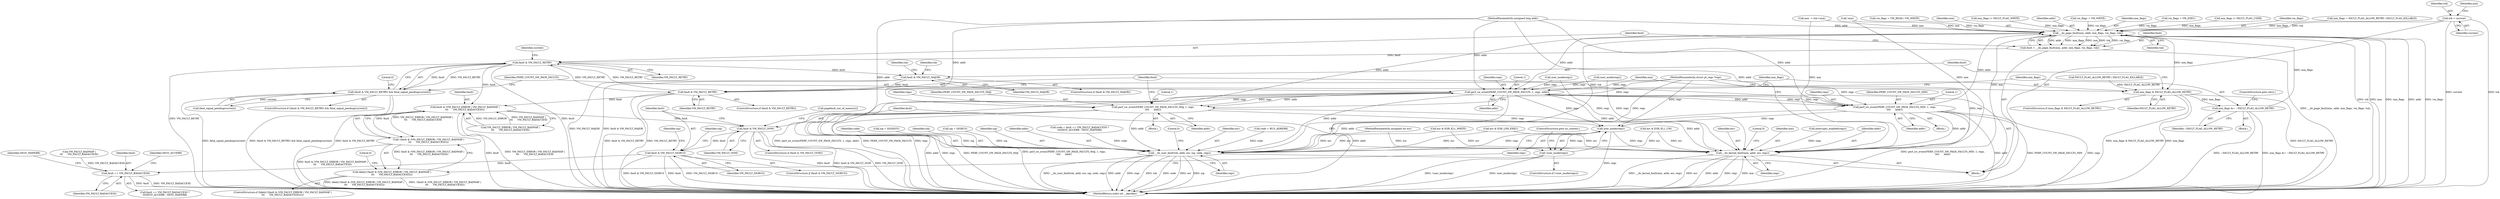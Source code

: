 digraph "0_linux_5a0fdfada3a2aa50d7b947a2e958bf00cbe0d830_0@pointer" {
"1000134" [label="(Call,tsk = current)"];
"1000224" [label="(Call,__do_page_fault(mm, addr, mm_flags, vm_flags, tsk))"];
"1000222" [label="(Call,fault = __do_page_fault(mm, addr, mm_flags, vm_flags, tsk))"];
"1000232" [label="(Call,fault & VM_FAULT_RETRY)"];
"1000231" [label="(Call,(fault & VM_FAULT_RETRY) && fatal_signal_pending(current))"];
"1000250" [label="(Call,fault & VM_FAULT_MAJOR)"];
"1000275" [label="(Call,fault & VM_FAULT_RETRY)"];
"1000291" [label="(Call,fault & (VM_FAULT_ERROR | VM_FAULT_BADMAP |\n\t\t\t      VM_FAULT_BADACCESS))"];
"1000290" [label="(Call,!(fault & (VM_FAULT_ERROR | VM_FAULT_BADMAP |\n\t\t\t      VM_FAULT_BADACCESS)))"];
"1000289" [label="(Call,likely(!(fault & (VM_FAULT_ERROR | VM_FAULT_BADMAP |\n\t\t\t      VM_FAULT_BADACCESS))))"];
"1000306" [label="(Call,fault & VM_FAULT_OOM)"];
"1000314" [label="(Call,fault & VM_FAULT_SIGBUS)"];
"1000332" [label="(Call,fault == VM_FAULT_BADACCESS)"];
"1000239" [label="(Call,perf_sw_event(PERF_COUNT_SW_PAGE_FAULTS, 1, regs, addr))"];
"1000258" [label="(Call,perf_sw_event(PERF_COUNT_SW_PAGE_FAULTS_MAJ, 1, regs,\n\t\t\t\t      addr))"];
"1000302" [label="(Call,user_mode(regs))"];
"1000301" [label="(Call,!user_mode(regs))"];
"1000337" [label="(Call,__do_user_fault(tsk, addr, esr, sig, code, regs))"];
"1000347" [label="(Call,__do_kernel_fault(mm, addr, esr, regs))"];
"1000269" [label="(Call,perf_sw_event(PERF_COUNT_SW_PAGE_FAULTS_MIN, 1, regs,\n\t\t\t\t      addr))"];
"1000245" [label="(Call,mm_flags & FAULT_FLAG_ALLOW_RETRY)"];
"1000279" [label="(Call,mm_flags &= ~FAULT_FLAG_ALLOW_RETRY)"];
"1000345" [label="(Literal,0)"];
"1000340" [label="(Identifier,esr)"];
"1000225" [label="(Identifier,mm)"];
"1000276" [label="(Identifier,fault)"];
"1000281" [label="(Identifier,~FAULT_FLAG_ALLOW_RETRY)"];
"1000113" [label="(MethodParameterIn,unsigned long addr)"];
"1000270" [label="(Identifier,PERF_COUNT_SW_PAGE_FAULTS_MIN)"];
"1000234" [label="(Identifier,VM_FAULT_RETRY)"];
"1000180" [label="(Call,mm_flags |= FAULT_FLAG_WRITE)"];
"1000251" [label="(Identifier,fault)"];
"1000314" [label="(Call,fault & VM_FAULT_SIGBUS)"];
"1000242" [label="(Identifier,regs)"];
"1000116" [label="(Block,)"];
"1000194" [label="(Call,user_mode(regs))"];
"1000334" [label="(Identifier,VM_FAULT_BADACCESS)"];
"1000351" [label="(Identifier,regs)"];
"1000271" [label="(Literal,1)"];
"1000131" [label="(Call,FAULT_FLAG_ALLOW_RETRY | FAULT_FLAG_KILLABLE)"];
"1000137" [label="(Call,mm  = tsk->mm)"];
"1000260" [label="(Literal,1)"];
"1000280" [label="(Identifier,mm_flags)"];
"1000253" [label="(Block,)"];
"1000262" [label="(Identifier,addr)"];
"1000321" [label="(Call,code = BUS_ADRERR)"];
"1000256" [label="(Identifier,tsk)"];
"1000226" [label="(Identifier,addr)"];
"1000275" [label="(Call,fault & VM_FAULT_RETRY)"];
"1000224" [label="(Call,__do_page_fault(mm, addr, mm_flags, vm_flags, tsk))"];
"1000246" [label="(Identifier,mm_flags)"];
"1000243" [label="(Identifier,addr)"];
"1000316" [label="(Identifier,VM_FAULT_SIGBUS)"];
"1000240" [label="(Identifier,PERF_COUNT_SW_PAGE_FAULTS)"];
"1000331" [label="(Call,fault == VM_FAULT_BADACCESS ?\n\t\t\tSEGV_ACCERR : SEGV_MAPERR)"];
"1000222" [label="(Call,fault = __do_page_fault(mm, addr, mm_flags, vm_flags, tsk))"];
"1000247" [label="(Identifier,FAULT_FLAG_ALLOW_RETRY)"];
"1000279" [label="(Call,mm_flags &= ~FAULT_FLAG_ALLOW_RETRY)"];
"1000289" [label="(Call,likely(!(fault & (VM_FAULT_ERROR | VM_FAULT_BADMAP |\n\t\t\t      VM_FAULT_BADACCESS))))"];
"1000342" [label="(Identifier,code)"];
"1000313" [label="(ControlStructure,if (fault & VM_FAULT_SIGBUS))"];
"1000239" [label="(Call,perf_sw_event(PERF_COUNT_SW_PAGE_FAULTS, 1, regs, addr))"];
"1000319" [label="(Identifier,sig)"];
"1000326" [label="(Call,sig = SIGSEGV)"];
"1000177" [label="(Call,vm_flags = VM_WRITE)"];
"1000115" [label="(MethodParameterIn,struct pt_regs *regs)"];
"1000304" [label="(ControlStructure,goto no_context;)"];
"1000286" [label="(Identifier,mm)"];
"1000269" [label="(Call,perf_sw_event(PERF_COUNT_SW_PAGE_FAULTS_MIN, 1, regs,\n\t\t\t\t      addr))"];
"1000227" [label="(Identifier,mm_flags)"];
"1000273" [label="(Identifier,addr)"];
"1000149" [label="(Call,!mm)"];
"1000315" [label="(Identifier,fault)"];
"1000267" [label="(Identifier,tsk)"];
"1000338" [label="(Identifier,tsk)"];
"1000163" [label="(Call,vm_flags = VM_EXEC)"];
"1000155" [label="(Call,mm_flags |= FAULT_FLAG_USER)"];
"1000250" [label="(Call,fault & VM_FAULT_MAJOR)"];
"1000350" [label="(Identifier,esr)"];
"1000327" [label="(Identifier,sig)"];
"1000295" [label="(Call,VM_FAULT_BADMAP |\n\t\t\t      VM_FAULT_BADACCESS)"];
"1000332" [label="(Call,fault == VM_FAULT_BADACCESS)"];
"1000333" [label="(Identifier,fault)"];
"1000278" [label="(Block,)"];
"1000318" [label="(Call,sig = SIGBUS)"];
"1000228" [label="(Identifier,vm_flags)"];
"1000236" [label="(Identifier,current)"];
"1000230" [label="(ControlStructure,if ((fault & VM_FAULT_RETRY) && fatal_signal_pending(current)))"];
"1000277" [label="(Identifier,VM_FAULT_RETRY)"];
"1000343" [label="(Identifier,regs)"];
"1000233" [label="(Identifier,fault)"];
"1000282" [label="(ControlStructure,goto retry;)"];
"1000305" [label="(ControlStructure,if (fault & VM_FAULT_OOM))"];
"1000292" [label="(Identifier,fault)"];
"1000232" [label="(Call,fault & VM_FAULT_RETRY)"];
"1000335" [label="(Identifier,SEGV_ACCERR)"];
"1000274" [label="(ControlStructure,if (fault & VM_FAULT_RETRY))"];
"1000245" [label="(Call,mm_flags & FAULT_FLAG_ALLOW_RETRY)"];
"1000235" [label="(Call,fatal_signal_pending(current))"];
"1000129" [label="(Call,mm_flags = FAULT_FLAG_ALLOW_RETRY | FAULT_FLAG_KILLABLE)"];
"1000308" [label="(Identifier,VM_FAULT_OOM)"];
"1000238" [label="(Literal,0)"];
"1000135" [label="(Identifier,tsk)"];
"1000261" [label="(Identifier,regs)"];
"1000214" [label="(Call,user_mode(regs))"];
"1000353" [label="(Literal,0)"];
"1000136" [label="(Identifier,current)"];
"1000307" [label="(Identifier,fault)"];
"1000249" [label="(ControlStructure,if (fault & VM_FAULT_MAJOR))"];
"1000264" [label="(Block,)"];
"1000244" [label="(ControlStructure,if (mm_flags & FAULT_FLAG_ALLOW_RETRY))"];
"1000229" [label="(Identifier,tsk)"];
"1000348" [label="(Identifier,mm)"];
"1000272" [label="(Identifier,regs)"];
"1000341" [label="(Identifier,sig)"];
"1000143" [label="(Call,interrupts_enabled(regs))"];
"1000300" [label="(ControlStructure,if (!user_mode(regs)))"];
"1000339" [label="(Identifier,addr)"];
"1000293" [label="(Call,VM_FAULT_ERROR | VM_FAULT_BADMAP |\n\t\t\t      VM_FAULT_BADACCESS)"];
"1000258" [label="(Call,perf_sw_event(PERF_COUNT_SW_PAGE_FAULTS_MAJ, 1, regs,\n\t\t\t\t      addr))"];
"1000306" [label="(Call,fault & VM_FAULT_OOM)"];
"1000138" [label="(Identifier,mm)"];
"1000241" [label="(Literal,1)"];
"1000301" [label="(Call,!user_mode(regs))"];
"1000223" [label="(Identifier,fault)"];
"1000349" [label="(Identifier,addr)"];
"1000354" [label="(MethodReturn,static int __kprobes)"];
"1000329" [label="(Call,code = fault == VM_FAULT_BADACCESS ?\n\t\t\tSEGV_ACCERR : SEGV_MAPERR)"];
"1000290" [label="(Call,!(fault & (VM_FAULT_ERROR | VM_FAULT_BADMAP |\n\t\t\t      VM_FAULT_BADACCESS)))"];
"1000114" [label="(MethodParameterIn,unsigned int esr)"];
"1000231" [label="(Call,(fault & VM_FAULT_RETRY) && fatal_signal_pending(current))"];
"1000336" [label="(Identifier,SEGV_MAPERR)"];
"1000291" [label="(Call,fault & (VM_FAULT_ERROR | VM_FAULT_BADMAP |\n\t\t\t      VM_FAULT_BADACCESS))"];
"1000299" [label="(Literal,0)"];
"1000310" [label="(Call,pagefault_out_of_memory())"];
"1000303" [label="(Identifier,regs)"];
"1000169" [label="(Call,esr & ESR_EL1_WRITE)"];
"1000259" [label="(Identifier,PERF_COUNT_SW_PAGE_FAULTS_MAJ)"];
"1000337" [label="(Call,__do_user_fault(tsk, addr, esr, sig, code, regs))"];
"1000159" [label="(Call,esr & ESR_LNX_EXEC)"];
"1000252" [label="(Identifier,VM_FAULT_MAJOR)"];
"1000123" [label="(Call,vm_flags = VM_READ | VM_WRITE)"];
"1000347" [label="(Call,__do_kernel_fault(mm, addr, esr, regs))"];
"1000302" [label="(Call,user_mode(regs))"];
"1000173" [label="(Call,esr & ESR_EL1_CM)"];
"1000288" [label="(ControlStructure,if (likely(!(fault & (VM_FAULT_ERROR | VM_FAULT_BADMAP |\n\t\t\t      VM_FAULT_BADACCESS)))))"];
"1000134" [label="(Call,tsk = current)"];
"1000134" -> "1000116"  [label="AST: "];
"1000134" -> "1000136"  [label="CFG: "];
"1000135" -> "1000134"  [label="AST: "];
"1000136" -> "1000134"  [label="AST: "];
"1000138" -> "1000134"  [label="CFG: "];
"1000134" -> "1000354"  [label="DDG: tsk"];
"1000134" -> "1000354"  [label="DDG: current"];
"1000134" -> "1000224"  [label="DDG: tsk"];
"1000224" -> "1000222"  [label="AST: "];
"1000224" -> "1000229"  [label="CFG: "];
"1000225" -> "1000224"  [label="AST: "];
"1000226" -> "1000224"  [label="AST: "];
"1000227" -> "1000224"  [label="AST: "];
"1000228" -> "1000224"  [label="AST: "];
"1000229" -> "1000224"  [label="AST: "];
"1000222" -> "1000224"  [label="CFG: "];
"1000224" -> "1000354"  [label="DDG: mm"];
"1000224" -> "1000354"  [label="DDG: mm_flags"];
"1000224" -> "1000354"  [label="DDG: addr"];
"1000224" -> "1000354"  [label="DDG: vm_flags"];
"1000224" -> "1000354"  [label="DDG: tsk"];
"1000224" -> "1000222"  [label="DDG: addr"];
"1000224" -> "1000222"  [label="DDG: mm_flags"];
"1000224" -> "1000222"  [label="DDG: mm"];
"1000224" -> "1000222"  [label="DDG: tsk"];
"1000224" -> "1000222"  [label="DDG: vm_flags"];
"1000149" -> "1000224"  [label="DDG: mm"];
"1000137" -> "1000224"  [label="DDG: mm"];
"1000258" -> "1000224"  [label="DDG: addr"];
"1000269" -> "1000224"  [label="DDG: addr"];
"1000113" -> "1000224"  [label="DDG: addr"];
"1000129" -> "1000224"  [label="DDG: mm_flags"];
"1000279" -> "1000224"  [label="DDG: mm_flags"];
"1000180" -> "1000224"  [label="DDG: mm_flags"];
"1000155" -> "1000224"  [label="DDG: mm_flags"];
"1000177" -> "1000224"  [label="DDG: vm_flags"];
"1000163" -> "1000224"  [label="DDG: vm_flags"];
"1000123" -> "1000224"  [label="DDG: vm_flags"];
"1000224" -> "1000239"  [label="DDG: addr"];
"1000224" -> "1000245"  [label="DDG: mm_flags"];
"1000224" -> "1000337"  [label="DDG: tsk"];
"1000224" -> "1000347"  [label="DDG: mm"];
"1000222" -> "1000116"  [label="AST: "];
"1000223" -> "1000222"  [label="AST: "];
"1000233" -> "1000222"  [label="CFG: "];
"1000222" -> "1000354"  [label="DDG: __do_page_fault(mm, addr, mm_flags, vm_flags, tsk)"];
"1000222" -> "1000232"  [label="DDG: fault"];
"1000232" -> "1000231"  [label="AST: "];
"1000232" -> "1000234"  [label="CFG: "];
"1000233" -> "1000232"  [label="AST: "];
"1000234" -> "1000232"  [label="AST: "];
"1000236" -> "1000232"  [label="CFG: "];
"1000231" -> "1000232"  [label="CFG: "];
"1000232" -> "1000354"  [label="DDG: fault"];
"1000232" -> "1000354"  [label="DDG: VM_FAULT_RETRY"];
"1000232" -> "1000231"  [label="DDG: fault"];
"1000232" -> "1000231"  [label="DDG: VM_FAULT_RETRY"];
"1000275" -> "1000232"  [label="DDG: VM_FAULT_RETRY"];
"1000232" -> "1000250"  [label="DDG: fault"];
"1000232" -> "1000275"  [label="DDG: VM_FAULT_RETRY"];
"1000232" -> "1000291"  [label="DDG: fault"];
"1000231" -> "1000230"  [label="AST: "];
"1000231" -> "1000235"  [label="CFG: "];
"1000235" -> "1000231"  [label="AST: "];
"1000238" -> "1000231"  [label="CFG: "];
"1000240" -> "1000231"  [label="CFG: "];
"1000231" -> "1000354"  [label="DDG: fatal_signal_pending(current)"];
"1000231" -> "1000354"  [label="DDG: (fault & VM_FAULT_RETRY) && fatal_signal_pending(current)"];
"1000231" -> "1000354"  [label="DDG: fault & VM_FAULT_RETRY"];
"1000235" -> "1000231"  [label="DDG: current"];
"1000250" -> "1000249"  [label="AST: "];
"1000250" -> "1000252"  [label="CFG: "];
"1000251" -> "1000250"  [label="AST: "];
"1000252" -> "1000250"  [label="AST: "];
"1000256" -> "1000250"  [label="CFG: "];
"1000267" -> "1000250"  [label="CFG: "];
"1000250" -> "1000354"  [label="DDG: VM_FAULT_MAJOR"];
"1000250" -> "1000354"  [label="DDG: fault & VM_FAULT_MAJOR"];
"1000250" -> "1000275"  [label="DDG: fault"];
"1000275" -> "1000274"  [label="AST: "];
"1000275" -> "1000277"  [label="CFG: "];
"1000276" -> "1000275"  [label="AST: "];
"1000277" -> "1000275"  [label="AST: "];
"1000280" -> "1000275"  [label="CFG: "];
"1000286" -> "1000275"  [label="CFG: "];
"1000275" -> "1000354"  [label="DDG: fault & VM_FAULT_RETRY"];
"1000275" -> "1000354"  [label="DDG: VM_FAULT_RETRY"];
"1000275" -> "1000291"  [label="DDG: fault"];
"1000291" -> "1000290"  [label="AST: "];
"1000291" -> "1000293"  [label="CFG: "];
"1000292" -> "1000291"  [label="AST: "];
"1000293" -> "1000291"  [label="AST: "];
"1000290" -> "1000291"  [label="CFG: "];
"1000291" -> "1000354"  [label="DDG: fault"];
"1000291" -> "1000354"  [label="DDG: VM_FAULT_ERROR | VM_FAULT_BADMAP |\n\t\t\t      VM_FAULT_BADACCESS"];
"1000291" -> "1000290"  [label="DDG: fault"];
"1000291" -> "1000290"  [label="DDG: VM_FAULT_ERROR | VM_FAULT_BADMAP |\n\t\t\t      VM_FAULT_BADACCESS"];
"1000293" -> "1000291"  [label="DDG: VM_FAULT_ERROR"];
"1000293" -> "1000291"  [label="DDG: VM_FAULT_BADMAP |\n\t\t\t      VM_FAULT_BADACCESS"];
"1000291" -> "1000306"  [label="DDG: fault"];
"1000290" -> "1000289"  [label="AST: "];
"1000289" -> "1000290"  [label="CFG: "];
"1000290" -> "1000354"  [label="DDG: fault & (VM_FAULT_ERROR | VM_FAULT_BADMAP |\n\t\t\t      VM_FAULT_BADACCESS)"];
"1000290" -> "1000289"  [label="DDG: fault & (VM_FAULT_ERROR | VM_FAULT_BADMAP |\n\t\t\t      VM_FAULT_BADACCESS)"];
"1000289" -> "1000288"  [label="AST: "];
"1000299" -> "1000289"  [label="CFG: "];
"1000303" -> "1000289"  [label="CFG: "];
"1000289" -> "1000354"  [label="DDG: !(fault & (VM_FAULT_ERROR | VM_FAULT_BADMAP |\n\t\t\t      VM_FAULT_BADACCESS))"];
"1000289" -> "1000354"  [label="DDG: likely(!(fault & (VM_FAULT_ERROR | VM_FAULT_BADMAP |\n\t\t\t      VM_FAULT_BADACCESS)))"];
"1000306" -> "1000305"  [label="AST: "];
"1000306" -> "1000308"  [label="CFG: "];
"1000307" -> "1000306"  [label="AST: "];
"1000308" -> "1000306"  [label="AST: "];
"1000310" -> "1000306"  [label="CFG: "];
"1000315" -> "1000306"  [label="CFG: "];
"1000306" -> "1000354"  [label="DDG: fault"];
"1000306" -> "1000354"  [label="DDG: fault & VM_FAULT_OOM"];
"1000306" -> "1000354"  [label="DDG: VM_FAULT_OOM"];
"1000306" -> "1000314"  [label="DDG: fault"];
"1000314" -> "1000313"  [label="AST: "];
"1000314" -> "1000316"  [label="CFG: "];
"1000315" -> "1000314"  [label="AST: "];
"1000316" -> "1000314"  [label="AST: "];
"1000319" -> "1000314"  [label="CFG: "];
"1000327" -> "1000314"  [label="CFG: "];
"1000314" -> "1000354"  [label="DDG: fault"];
"1000314" -> "1000354"  [label="DDG: VM_FAULT_SIGBUS"];
"1000314" -> "1000354"  [label="DDG: fault & VM_FAULT_SIGBUS"];
"1000314" -> "1000332"  [label="DDG: fault"];
"1000332" -> "1000331"  [label="AST: "];
"1000332" -> "1000334"  [label="CFG: "];
"1000333" -> "1000332"  [label="AST: "];
"1000334" -> "1000332"  [label="AST: "];
"1000335" -> "1000332"  [label="CFG: "];
"1000336" -> "1000332"  [label="CFG: "];
"1000332" -> "1000354"  [label="DDG: VM_FAULT_BADACCESS"];
"1000332" -> "1000354"  [label="DDG: fault"];
"1000295" -> "1000332"  [label="DDG: VM_FAULT_BADACCESS"];
"1000239" -> "1000116"  [label="AST: "];
"1000239" -> "1000243"  [label="CFG: "];
"1000240" -> "1000239"  [label="AST: "];
"1000241" -> "1000239"  [label="AST: "];
"1000242" -> "1000239"  [label="AST: "];
"1000243" -> "1000239"  [label="AST: "];
"1000246" -> "1000239"  [label="CFG: "];
"1000239" -> "1000354"  [label="DDG: perf_sw_event(PERF_COUNT_SW_PAGE_FAULTS, 1, regs, addr)"];
"1000239" -> "1000354"  [label="DDG: PERF_COUNT_SW_PAGE_FAULTS"];
"1000239" -> "1000354"  [label="DDG: regs"];
"1000239" -> "1000354"  [label="DDG: addr"];
"1000194" -> "1000239"  [label="DDG: regs"];
"1000214" -> "1000239"  [label="DDG: regs"];
"1000258" -> "1000239"  [label="DDG: regs"];
"1000269" -> "1000239"  [label="DDG: regs"];
"1000115" -> "1000239"  [label="DDG: regs"];
"1000113" -> "1000239"  [label="DDG: addr"];
"1000239" -> "1000258"  [label="DDG: regs"];
"1000239" -> "1000258"  [label="DDG: addr"];
"1000239" -> "1000269"  [label="DDG: regs"];
"1000239" -> "1000269"  [label="DDG: addr"];
"1000239" -> "1000302"  [label="DDG: regs"];
"1000239" -> "1000337"  [label="DDG: addr"];
"1000239" -> "1000347"  [label="DDG: addr"];
"1000258" -> "1000253"  [label="AST: "];
"1000258" -> "1000262"  [label="CFG: "];
"1000259" -> "1000258"  [label="AST: "];
"1000260" -> "1000258"  [label="AST: "];
"1000261" -> "1000258"  [label="AST: "];
"1000262" -> "1000258"  [label="AST: "];
"1000276" -> "1000258"  [label="CFG: "];
"1000258" -> "1000354"  [label="DDG: PERF_COUNT_SW_PAGE_FAULTS_MAJ"];
"1000258" -> "1000354"  [label="DDG: perf_sw_event(PERF_COUNT_SW_PAGE_FAULTS_MAJ, 1, regs,\n\t\t\t\t      addr)"];
"1000258" -> "1000354"  [label="DDG: addr"];
"1000258" -> "1000354"  [label="DDG: regs"];
"1000115" -> "1000258"  [label="DDG: regs"];
"1000113" -> "1000258"  [label="DDG: addr"];
"1000258" -> "1000302"  [label="DDG: regs"];
"1000258" -> "1000337"  [label="DDG: addr"];
"1000258" -> "1000347"  [label="DDG: addr"];
"1000302" -> "1000301"  [label="AST: "];
"1000302" -> "1000303"  [label="CFG: "];
"1000303" -> "1000302"  [label="AST: "];
"1000301" -> "1000302"  [label="CFG: "];
"1000302" -> "1000354"  [label="DDG: regs"];
"1000302" -> "1000301"  [label="DDG: regs"];
"1000269" -> "1000302"  [label="DDG: regs"];
"1000115" -> "1000302"  [label="DDG: regs"];
"1000302" -> "1000337"  [label="DDG: regs"];
"1000302" -> "1000347"  [label="DDG: regs"];
"1000301" -> "1000300"  [label="AST: "];
"1000304" -> "1000301"  [label="CFG: "];
"1000307" -> "1000301"  [label="CFG: "];
"1000301" -> "1000354"  [label="DDG: !user_mode(regs)"];
"1000301" -> "1000354"  [label="DDG: user_mode(regs)"];
"1000337" -> "1000116"  [label="AST: "];
"1000337" -> "1000343"  [label="CFG: "];
"1000338" -> "1000337"  [label="AST: "];
"1000339" -> "1000337"  [label="AST: "];
"1000340" -> "1000337"  [label="AST: "];
"1000341" -> "1000337"  [label="AST: "];
"1000342" -> "1000337"  [label="AST: "];
"1000343" -> "1000337"  [label="AST: "];
"1000345" -> "1000337"  [label="CFG: "];
"1000337" -> "1000354"  [label="DDG: addr"];
"1000337" -> "1000354"  [label="DDG: regs"];
"1000337" -> "1000354"  [label="DDG: tsk"];
"1000337" -> "1000354"  [label="DDG: code"];
"1000337" -> "1000354"  [label="DDG: esr"];
"1000337" -> "1000354"  [label="DDG: sig"];
"1000337" -> "1000354"  [label="DDG: __do_user_fault(tsk, addr, esr, sig, code, regs)"];
"1000269" -> "1000337"  [label="DDG: addr"];
"1000113" -> "1000337"  [label="DDG: addr"];
"1000169" -> "1000337"  [label="DDG: esr"];
"1000173" -> "1000337"  [label="DDG: esr"];
"1000159" -> "1000337"  [label="DDG: esr"];
"1000114" -> "1000337"  [label="DDG: esr"];
"1000318" -> "1000337"  [label="DDG: sig"];
"1000326" -> "1000337"  [label="DDG: sig"];
"1000329" -> "1000337"  [label="DDG: code"];
"1000321" -> "1000337"  [label="DDG: code"];
"1000115" -> "1000337"  [label="DDG: regs"];
"1000347" -> "1000116"  [label="AST: "];
"1000347" -> "1000351"  [label="CFG: "];
"1000348" -> "1000347"  [label="AST: "];
"1000349" -> "1000347"  [label="AST: "];
"1000350" -> "1000347"  [label="AST: "];
"1000351" -> "1000347"  [label="AST: "];
"1000353" -> "1000347"  [label="CFG: "];
"1000347" -> "1000354"  [label="DDG: addr"];
"1000347" -> "1000354"  [label="DDG: regs"];
"1000347" -> "1000354"  [label="DDG: mm"];
"1000347" -> "1000354"  [label="DDG: __do_kernel_fault(mm, addr, esr, regs)"];
"1000347" -> "1000354"  [label="DDG: esr"];
"1000149" -> "1000347"  [label="DDG: mm"];
"1000137" -> "1000347"  [label="DDG: mm"];
"1000269" -> "1000347"  [label="DDG: addr"];
"1000113" -> "1000347"  [label="DDG: addr"];
"1000169" -> "1000347"  [label="DDG: esr"];
"1000173" -> "1000347"  [label="DDG: esr"];
"1000159" -> "1000347"  [label="DDG: esr"];
"1000114" -> "1000347"  [label="DDG: esr"];
"1000194" -> "1000347"  [label="DDG: regs"];
"1000143" -> "1000347"  [label="DDG: regs"];
"1000214" -> "1000347"  [label="DDG: regs"];
"1000115" -> "1000347"  [label="DDG: regs"];
"1000269" -> "1000264"  [label="AST: "];
"1000269" -> "1000273"  [label="CFG: "];
"1000270" -> "1000269"  [label="AST: "];
"1000271" -> "1000269"  [label="AST: "];
"1000272" -> "1000269"  [label="AST: "];
"1000273" -> "1000269"  [label="AST: "];
"1000276" -> "1000269"  [label="CFG: "];
"1000269" -> "1000354"  [label="DDG: perf_sw_event(PERF_COUNT_SW_PAGE_FAULTS_MIN, 1, regs,\n\t\t\t\t      addr)"];
"1000269" -> "1000354"  [label="DDG: addr"];
"1000269" -> "1000354"  [label="DDG: PERF_COUNT_SW_PAGE_FAULTS_MIN"];
"1000269" -> "1000354"  [label="DDG: regs"];
"1000115" -> "1000269"  [label="DDG: regs"];
"1000113" -> "1000269"  [label="DDG: addr"];
"1000245" -> "1000244"  [label="AST: "];
"1000245" -> "1000247"  [label="CFG: "];
"1000246" -> "1000245"  [label="AST: "];
"1000247" -> "1000245"  [label="AST: "];
"1000251" -> "1000245"  [label="CFG: "];
"1000286" -> "1000245"  [label="CFG: "];
"1000245" -> "1000354"  [label="DDG: mm_flags & FAULT_FLAG_ALLOW_RETRY"];
"1000245" -> "1000354"  [label="DDG: mm_flags"];
"1000245" -> "1000354"  [label="DDG: FAULT_FLAG_ALLOW_RETRY"];
"1000131" -> "1000245"  [label="DDG: FAULT_FLAG_ALLOW_RETRY"];
"1000245" -> "1000279"  [label="DDG: mm_flags"];
"1000279" -> "1000278"  [label="AST: "];
"1000279" -> "1000281"  [label="CFG: "];
"1000280" -> "1000279"  [label="AST: "];
"1000281" -> "1000279"  [label="AST: "];
"1000282" -> "1000279"  [label="CFG: "];
"1000279" -> "1000354"  [label="DDG: ~FAULT_FLAG_ALLOW_RETRY"];
"1000279" -> "1000354"  [label="DDG: mm_flags &= ~FAULT_FLAG_ALLOW_RETRY"];
}
